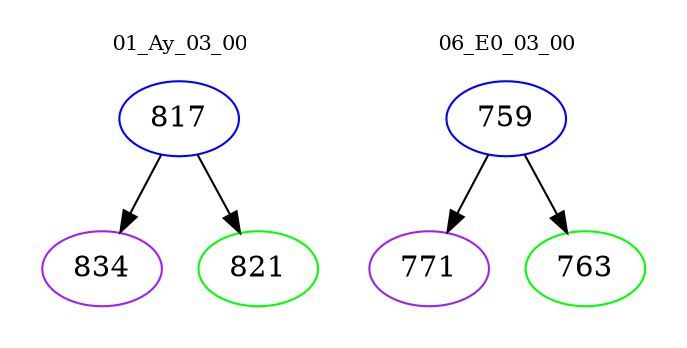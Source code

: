 digraph{
subgraph cluster_0 {
color = white
label = "01_Ay_03_00";
fontsize=10;
T0_817 [label="817", color="blue"]
T0_817 -> T0_834 [color="black"]
T0_834 [label="834", color="purple"]
T0_817 -> T0_821 [color="black"]
T0_821 [label="821", color="green"]
}
subgraph cluster_1 {
color = white
label = "06_E0_03_00";
fontsize=10;
T1_759 [label="759", color="blue"]
T1_759 -> T1_771 [color="black"]
T1_771 [label="771", color="purple"]
T1_759 -> T1_763 [color="black"]
T1_763 [label="763", color="green"]
}
}
